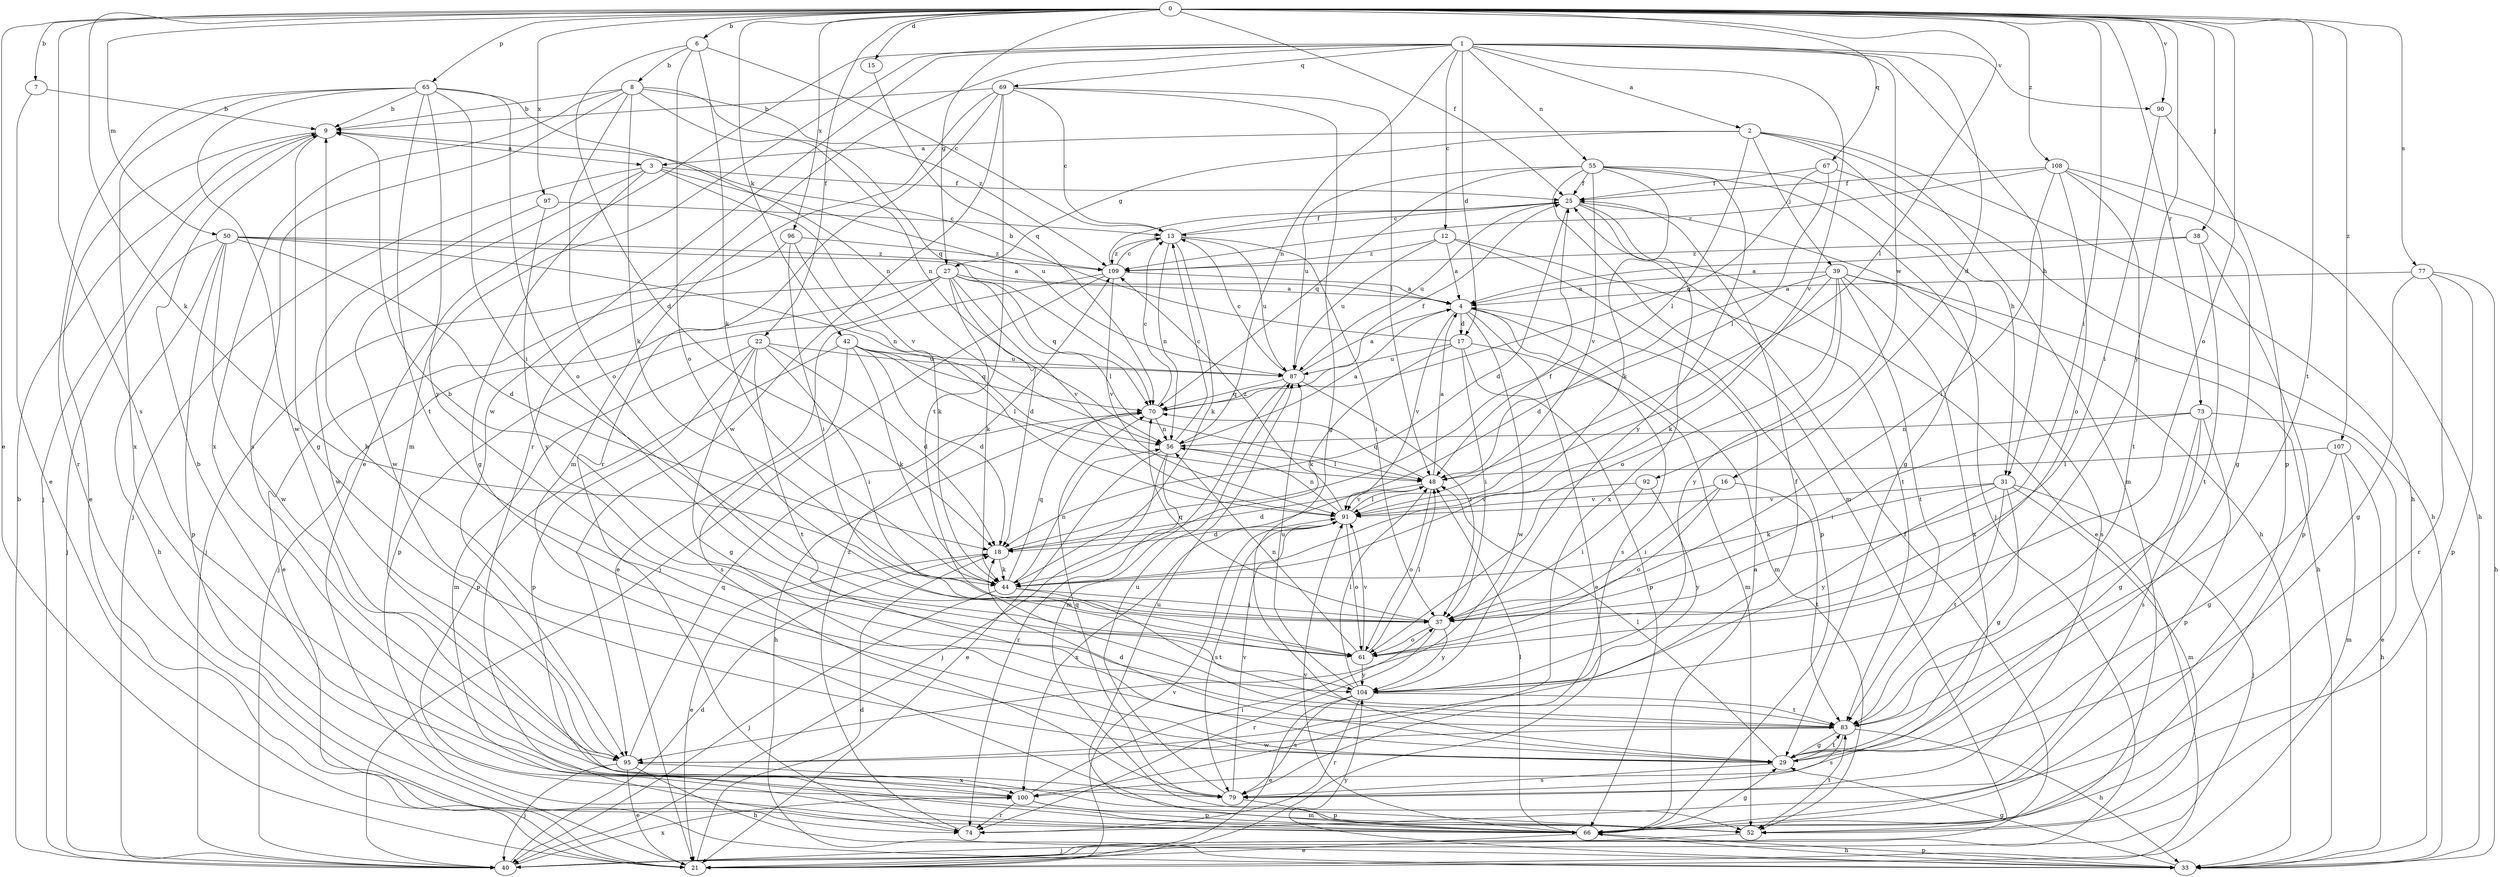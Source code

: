 strict digraph  {
0;
1;
2;
3;
4;
6;
7;
8;
9;
12;
13;
15;
16;
17;
18;
21;
22;
25;
27;
29;
31;
33;
37;
38;
39;
40;
42;
44;
48;
50;
52;
55;
56;
61;
65;
66;
67;
69;
70;
73;
74;
77;
79;
83;
87;
90;
91;
92;
95;
96;
97;
100;
104;
107;
108;
109;
0 -> 6  [label=b];
0 -> 7  [label=b];
0 -> 15  [label=d];
0 -> 21  [label=e];
0 -> 22  [label=f];
0 -> 25  [label=f];
0 -> 27  [label=g];
0 -> 37  [label=i];
0 -> 38  [label=j];
0 -> 42  [label=k];
0 -> 44  [label=k];
0 -> 48  [label=l];
0 -> 50  [label=m];
0 -> 61  [label=o];
0 -> 65  [label=p];
0 -> 67  [label=q];
0 -> 73  [label=r];
0 -> 77  [label=s];
0 -> 79  [label=s];
0 -> 83  [label=t];
0 -> 90  [label=v];
0 -> 96  [label=x];
0 -> 97  [label=x];
0 -> 104  [label=y];
0 -> 107  [label=z];
0 -> 108  [label=z];
1 -> 2  [label=a];
1 -> 12  [label=c];
1 -> 16  [label=d];
1 -> 17  [label=d];
1 -> 21  [label=e];
1 -> 31  [label=h];
1 -> 52  [label=m];
1 -> 55  [label=n];
1 -> 56  [label=n];
1 -> 69  [label=q];
1 -> 74  [label=r];
1 -> 90  [label=v];
1 -> 91  [label=v];
1 -> 92  [label=w];
1 -> 95  [label=w];
2 -> 3  [label=a];
2 -> 27  [label=g];
2 -> 31  [label=h];
2 -> 33  [label=h];
2 -> 39  [label=j];
2 -> 48  [label=l];
2 -> 52  [label=m];
3 -> 25  [label=f];
3 -> 29  [label=g];
3 -> 40  [label=j];
3 -> 87  [label=u];
3 -> 91  [label=v];
3 -> 95  [label=w];
4 -> 17  [label=d];
4 -> 21  [label=e];
4 -> 52  [label=m];
4 -> 79  [label=s];
4 -> 91  [label=v];
4 -> 95  [label=w];
6 -> 8  [label=b];
6 -> 13  [label=c];
6 -> 18  [label=d];
6 -> 44  [label=k];
6 -> 61  [label=o];
7 -> 9  [label=b];
7 -> 21  [label=e];
8 -> 9  [label=b];
8 -> 44  [label=k];
8 -> 56  [label=n];
8 -> 61  [label=o];
8 -> 70  [label=q];
8 -> 79  [label=s];
8 -> 100  [label=x];
8 -> 109  [label=z];
9 -> 3  [label=a];
9 -> 21  [label=e];
9 -> 29  [label=g];
9 -> 40  [label=j];
12 -> 4  [label=a];
12 -> 66  [label=p];
12 -> 83  [label=t];
12 -> 87  [label=u];
12 -> 109  [label=z];
13 -> 25  [label=f];
13 -> 37  [label=i];
13 -> 44  [label=k];
13 -> 56  [label=n];
13 -> 87  [label=u];
13 -> 109  [label=z];
15 -> 70  [label=q];
16 -> 37  [label=i];
16 -> 61  [label=o];
16 -> 83  [label=t];
16 -> 91  [label=v];
17 -> 9  [label=b];
17 -> 37  [label=i];
17 -> 44  [label=k];
17 -> 52  [label=m];
17 -> 66  [label=p];
17 -> 87  [label=u];
18 -> 21  [label=e];
18 -> 25  [label=f];
18 -> 44  [label=k];
21 -> 18  [label=d];
21 -> 91  [label=v];
22 -> 18  [label=d];
22 -> 29  [label=g];
22 -> 37  [label=i];
22 -> 52  [label=m];
22 -> 66  [label=p];
22 -> 83  [label=t];
22 -> 87  [label=u];
25 -> 13  [label=c];
25 -> 18  [label=d];
25 -> 21  [label=e];
25 -> 33  [label=h];
25 -> 87  [label=u];
25 -> 100  [label=x];
27 -> 4  [label=a];
27 -> 18  [label=d];
27 -> 21  [label=e];
27 -> 40  [label=j];
27 -> 44  [label=k];
27 -> 48  [label=l];
27 -> 66  [label=p];
27 -> 70  [label=q];
27 -> 91  [label=v];
29 -> 9  [label=b];
29 -> 18  [label=d];
29 -> 48  [label=l];
29 -> 79  [label=s];
29 -> 83  [label=t];
31 -> 29  [label=g];
31 -> 40  [label=j];
31 -> 44  [label=k];
31 -> 52  [label=m];
31 -> 83  [label=t];
31 -> 91  [label=v];
31 -> 104  [label=y];
33 -> 29  [label=g];
33 -> 66  [label=p];
33 -> 104  [label=y];
37 -> 61  [label=o];
37 -> 70  [label=q];
37 -> 74  [label=r];
37 -> 104  [label=y];
38 -> 4  [label=a];
38 -> 66  [label=p];
38 -> 83  [label=t];
38 -> 109  [label=z];
39 -> 4  [label=a];
39 -> 18  [label=d];
39 -> 33  [label=h];
39 -> 44  [label=k];
39 -> 61  [label=o];
39 -> 79  [label=s];
39 -> 83  [label=t];
39 -> 100  [label=x];
39 -> 104  [label=y];
40 -> 9  [label=b];
40 -> 18  [label=d];
40 -> 25  [label=f];
40 -> 100  [label=x];
42 -> 18  [label=d];
42 -> 44  [label=k];
42 -> 48  [label=l];
42 -> 66  [label=p];
42 -> 70  [label=q];
42 -> 79  [label=s];
42 -> 87  [label=u];
44 -> 37  [label=i];
44 -> 40  [label=j];
44 -> 56  [label=n];
44 -> 70  [label=q];
44 -> 83  [label=t];
48 -> 4  [label=a];
48 -> 18  [label=d];
48 -> 61  [label=o];
48 -> 70  [label=q];
48 -> 91  [label=v];
50 -> 4  [label=a];
50 -> 18  [label=d];
50 -> 33  [label=h];
50 -> 40  [label=j];
50 -> 56  [label=n];
50 -> 66  [label=p];
50 -> 95  [label=w];
50 -> 109  [label=z];
52 -> 40  [label=j];
52 -> 83  [label=t];
55 -> 25  [label=f];
55 -> 29  [label=g];
55 -> 40  [label=j];
55 -> 44  [label=k];
55 -> 52  [label=m];
55 -> 70  [label=q];
55 -> 87  [label=u];
55 -> 91  [label=v];
55 -> 104  [label=y];
56 -> 4  [label=a];
56 -> 13  [label=c];
56 -> 21  [label=e];
56 -> 40  [label=j];
56 -> 48  [label=l];
56 -> 74  [label=r];
61 -> 9  [label=b];
61 -> 48  [label=l];
61 -> 56  [label=n];
61 -> 91  [label=v];
61 -> 104  [label=y];
65 -> 9  [label=b];
65 -> 37  [label=i];
65 -> 56  [label=n];
65 -> 61  [label=o];
65 -> 74  [label=r];
65 -> 83  [label=t];
65 -> 95  [label=w];
65 -> 100  [label=x];
65 -> 104  [label=y];
66 -> 4  [label=a];
66 -> 21  [label=e];
66 -> 29  [label=g];
66 -> 33  [label=h];
66 -> 48  [label=l];
66 -> 87  [label=u];
66 -> 91  [label=v];
67 -> 25  [label=f];
67 -> 33  [label=h];
67 -> 48  [label=l];
67 -> 70  [label=q];
69 -> 9  [label=b];
69 -> 13  [label=c];
69 -> 29  [label=g];
69 -> 48  [label=l];
69 -> 52  [label=m];
69 -> 74  [label=r];
69 -> 83  [label=t];
69 -> 95  [label=w];
70 -> 13  [label=c];
70 -> 25  [label=f];
70 -> 33  [label=h];
70 -> 56  [label=n];
73 -> 21  [label=e];
73 -> 29  [label=g];
73 -> 37  [label=i];
73 -> 56  [label=n];
73 -> 66  [label=p];
73 -> 79  [label=s];
74 -> 109  [label=z];
77 -> 4  [label=a];
77 -> 29  [label=g];
77 -> 33  [label=h];
77 -> 66  [label=p];
77 -> 74  [label=r];
79 -> 66  [label=p];
79 -> 70  [label=q];
79 -> 87  [label=u];
79 -> 91  [label=v];
83 -> 29  [label=g];
83 -> 33  [label=h];
83 -> 79  [label=s];
83 -> 95  [label=w];
87 -> 4  [label=a];
87 -> 13  [label=c];
87 -> 37  [label=i];
87 -> 52  [label=m];
87 -> 70  [label=q];
90 -> 37  [label=i];
90 -> 66  [label=p];
91 -> 18  [label=d];
91 -> 48  [label=l];
91 -> 56  [label=n];
91 -> 61  [label=o];
91 -> 79  [label=s];
91 -> 100  [label=x];
91 -> 109  [label=z];
92 -> 37  [label=i];
92 -> 91  [label=v];
92 -> 104  [label=y];
95 -> 21  [label=e];
95 -> 25  [label=f];
95 -> 33  [label=h];
95 -> 40  [label=j];
95 -> 70  [label=q];
95 -> 100  [label=x];
96 -> 37  [label=i];
96 -> 40  [label=j];
96 -> 44  [label=k];
96 -> 109  [label=z];
97 -> 13  [label=c];
97 -> 95  [label=w];
97 -> 104  [label=y];
100 -> 9  [label=b];
100 -> 37  [label=i];
100 -> 52  [label=m];
100 -> 66  [label=p];
100 -> 74  [label=r];
104 -> 21  [label=e];
104 -> 48  [label=l];
104 -> 74  [label=r];
104 -> 79  [label=s];
104 -> 83  [label=t];
104 -> 87  [label=u];
107 -> 29  [label=g];
107 -> 33  [label=h];
107 -> 48  [label=l];
107 -> 52  [label=m];
108 -> 25  [label=f];
108 -> 29  [label=g];
108 -> 33  [label=h];
108 -> 37  [label=i];
108 -> 61  [label=o];
108 -> 83  [label=t];
108 -> 109  [label=z];
109 -> 4  [label=a];
109 -> 13  [label=c];
109 -> 21  [label=e];
109 -> 25  [label=f];
109 -> 40  [label=j];
109 -> 91  [label=v];
}
